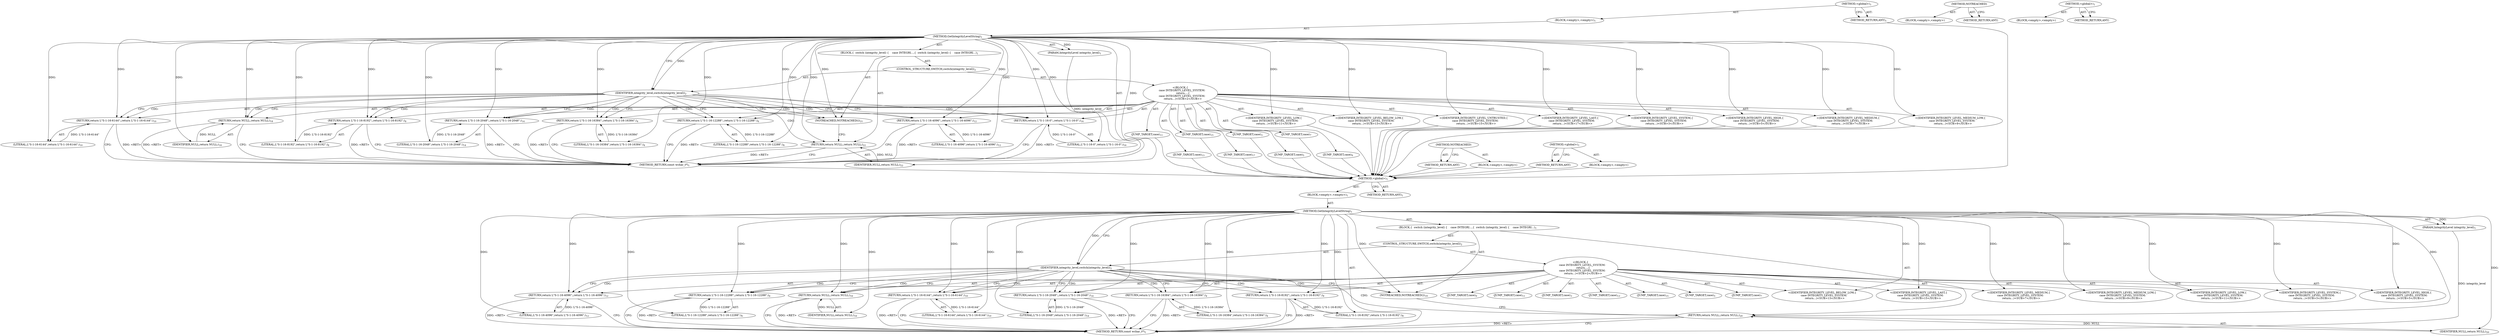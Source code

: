 digraph "&lt;global&gt;" {
vulnerable_6 [label=<(METHOD,&lt;global&gt;)<SUB>1</SUB>>];
vulnerable_7 [label=<(BLOCK,&lt;empty&gt;,&lt;empty&gt;)<SUB>1</SUB>>];
vulnerable_8 [label=<(METHOD,GetIntegrityLevelString)<SUB>1</SUB>>];
vulnerable_9 [label=<(PARAM,IntegrityLevel integrity_level)<SUB>1</SUB>>];
vulnerable_10 [label=<(BLOCK,{
  switch (integrity_level) {
    case INTEGRI...,{
  switch (integrity_level) {
    case INTEGRI...)<SUB>1</SUB>>];
vulnerable_11 [label=<(CONTROL_STRUCTURE,SWITCH,switch(integrity_level))<SUB>2</SUB>>];
vulnerable_12 [label=<(IDENTIFIER,integrity_level,switch(integrity_level))<SUB>2</SUB>>];
vulnerable_13 [label="<(BLOCK,{
    case INTEGRITY_LEVEL_SYSTEM:
      return...,{
    case INTEGRITY_LEVEL_SYSTEM:
      return...)<SUB>2</SUB>>"];
vulnerable_14 [label=<(JUMP_TARGET,case)<SUB>3</SUB>>];
vulnerable_15 [label="<(IDENTIFIER,INTEGRITY_LEVEL_SYSTEM,{
    case INTEGRITY_LEVEL_SYSTEM:
      return...)<SUB>3</SUB>>"];
vulnerable_16 [label=<(RETURN,return L&quot;S-1-16-16384&quot;;,return L&quot;S-1-16-16384&quot;;)<SUB>4</SUB>>];
vulnerable_17 [label=<(LITERAL,L&quot;S-1-16-16384&quot;,return L&quot;S-1-16-16384&quot;;)<SUB>4</SUB>>];
vulnerable_18 [label=<(JUMP_TARGET,case)<SUB>5</SUB>>];
vulnerable_19 [label="<(IDENTIFIER,INTEGRITY_LEVEL_HIGH,{
    case INTEGRITY_LEVEL_SYSTEM:
      return...)<SUB>5</SUB>>"];
vulnerable_20 [label=<(RETURN,return L&quot;S-1-16-12288&quot;;,return L&quot;S-1-16-12288&quot;;)<SUB>6</SUB>>];
vulnerable_21 [label=<(LITERAL,L&quot;S-1-16-12288&quot;,return L&quot;S-1-16-12288&quot;;)<SUB>6</SUB>>];
vulnerable_22 [label=<(JUMP_TARGET,case)<SUB>7</SUB>>];
vulnerable_23 [label="<(IDENTIFIER,INTEGRITY_LEVEL_MEDIUM,{
    case INTEGRITY_LEVEL_SYSTEM:
      return...)<SUB>7</SUB>>"];
vulnerable_24 [label=<(RETURN,return L&quot;S-1-16-8192&quot;;,return L&quot;S-1-16-8192&quot;;)<SUB>8</SUB>>];
vulnerable_25 [label=<(LITERAL,L&quot;S-1-16-8192&quot;,return L&quot;S-1-16-8192&quot;;)<SUB>8</SUB>>];
vulnerable_26 [label=<(JUMP_TARGET,case)<SUB>9</SUB>>];
vulnerable_27 [label="<(IDENTIFIER,INTEGRITY_LEVEL_MEDIUM_LOW,{
    case INTEGRITY_LEVEL_SYSTEM:
      return...)<SUB>9</SUB>>"];
vulnerable_28 [label=<(RETURN,return L&quot;S-1-16-6144&quot;;,return L&quot;S-1-16-6144&quot;;)<SUB>10</SUB>>];
vulnerable_29 [label=<(LITERAL,L&quot;S-1-16-6144&quot;,return L&quot;S-1-16-6144&quot;;)<SUB>10</SUB>>];
vulnerable_30 [label=<(JUMP_TARGET,case)<SUB>11</SUB>>];
vulnerable_31 [label="<(IDENTIFIER,INTEGRITY_LEVEL_LOW,{
    case INTEGRITY_LEVEL_SYSTEM:
      return...)<SUB>11</SUB>>"];
vulnerable_32 [label=<(RETURN,return L&quot;S-1-16-4096&quot;;,return L&quot;S-1-16-4096&quot;;)<SUB>12</SUB>>];
vulnerable_33 [label=<(LITERAL,L&quot;S-1-16-4096&quot;,return L&quot;S-1-16-4096&quot;;)<SUB>12</SUB>>];
vulnerable_34 [label=<(JUMP_TARGET,case)<SUB>13</SUB>>];
vulnerable_35 [label="<(IDENTIFIER,INTEGRITY_LEVEL_BELOW_LOW,{
    case INTEGRITY_LEVEL_SYSTEM:
      return...)<SUB>13</SUB>>"];
vulnerable_36 [label=<(RETURN,return L&quot;S-1-16-2048&quot;;,return L&quot;S-1-16-2048&quot;;)<SUB>14</SUB>>];
vulnerable_37 [label=<(LITERAL,L&quot;S-1-16-2048&quot;,return L&quot;S-1-16-2048&quot;;)<SUB>14</SUB>>];
vulnerable_38 [label=<(JUMP_TARGET,case)<SUB>15</SUB>>];
vulnerable_39 [label="<(IDENTIFIER,INTEGRITY_LEVEL_LAST,{
    case INTEGRITY_LEVEL_SYSTEM:
      return...)<SUB>15</SUB>>"];
vulnerable_40 [label=<(RETURN,return NULL;,return NULL;)<SUB>16</SUB>>];
vulnerable_41 [label=<(IDENTIFIER,NULL,return NULL;)<SUB>16</SUB>>];
vulnerable_42 [label=<(NOTREACHED,NOTREACHED())<SUB>19</SUB>>];
vulnerable_43 [label=<(RETURN,return NULL;,return NULL;)<SUB>20</SUB>>];
vulnerable_44 [label=<(IDENTIFIER,NULL,return NULL;)<SUB>20</SUB>>];
vulnerable_45 [label=<(METHOD_RETURN,const wchar_t*)<SUB>1</SUB>>];
vulnerable_47 [label=<(METHOD_RETURN,ANY)<SUB>1</SUB>>];
vulnerable_68 [label=<(METHOD,NOTREACHED)>];
vulnerable_69 [label=<(BLOCK,&lt;empty&gt;,&lt;empty&gt;)>];
vulnerable_70 [label=<(METHOD_RETURN,ANY)>];
vulnerable_62 [label=<(METHOD,&lt;global&gt;)<SUB>1</SUB>>];
vulnerable_63 [label=<(BLOCK,&lt;empty&gt;,&lt;empty&gt;)>];
vulnerable_64 [label=<(METHOD_RETURN,ANY)>];
fixed_6 [label=<(METHOD,&lt;global&gt;)<SUB>1</SUB>>];
fixed_7 [label=<(BLOCK,&lt;empty&gt;,&lt;empty&gt;)<SUB>1</SUB>>];
fixed_8 [label=<(METHOD,GetIntegrityLevelString)<SUB>1</SUB>>];
fixed_9 [label=<(PARAM,IntegrityLevel integrity_level)<SUB>1</SUB>>];
fixed_10 [label=<(BLOCK,{
  switch (integrity_level) {
    case INTEGRI...,{
  switch (integrity_level) {
    case INTEGRI...)<SUB>1</SUB>>];
fixed_11 [label=<(CONTROL_STRUCTURE,SWITCH,switch(integrity_level))<SUB>2</SUB>>];
fixed_12 [label=<(IDENTIFIER,integrity_level,switch(integrity_level))<SUB>2</SUB>>];
fixed_13 [label="<(BLOCK,{
    case INTEGRITY_LEVEL_SYSTEM:
      return...,{
    case INTEGRITY_LEVEL_SYSTEM:
      return...)<SUB>2</SUB>>"];
fixed_14 [label=<(JUMP_TARGET,case)<SUB>3</SUB>>];
fixed_15 [label="<(IDENTIFIER,INTEGRITY_LEVEL_SYSTEM,{
    case INTEGRITY_LEVEL_SYSTEM:
      return...)<SUB>3</SUB>>"];
fixed_16 [label=<(RETURN,return L&quot;S-1-16-16384&quot;;,return L&quot;S-1-16-16384&quot;;)<SUB>4</SUB>>];
fixed_17 [label=<(LITERAL,L&quot;S-1-16-16384&quot;,return L&quot;S-1-16-16384&quot;;)<SUB>4</SUB>>];
fixed_18 [label=<(JUMP_TARGET,case)<SUB>5</SUB>>];
fixed_19 [label="<(IDENTIFIER,INTEGRITY_LEVEL_HIGH,{
    case INTEGRITY_LEVEL_SYSTEM:
      return...)<SUB>5</SUB>>"];
fixed_20 [label=<(RETURN,return L&quot;S-1-16-12288&quot;;,return L&quot;S-1-16-12288&quot;;)<SUB>6</SUB>>];
fixed_21 [label=<(LITERAL,L&quot;S-1-16-12288&quot;,return L&quot;S-1-16-12288&quot;;)<SUB>6</SUB>>];
fixed_22 [label=<(JUMP_TARGET,case)<SUB>7</SUB>>];
fixed_23 [label="<(IDENTIFIER,INTEGRITY_LEVEL_MEDIUM,{
    case INTEGRITY_LEVEL_SYSTEM:
      return...)<SUB>7</SUB>>"];
fixed_24 [label=<(RETURN,return L&quot;S-1-16-8192&quot;;,return L&quot;S-1-16-8192&quot;;)<SUB>8</SUB>>];
fixed_25 [label=<(LITERAL,L&quot;S-1-16-8192&quot;,return L&quot;S-1-16-8192&quot;;)<SUB>8</SUB>>];
fixed_26 [label=<(JUMP_TARGET,case)<SUB>9</SUB>>];
fixed_27 [label="<(IDENTIFIER,INTEGRITY_LEVEL_MEDIUM_LOW,{
    case INTEGRITY_LEVEL_SYSTEM:
      return...)<SUB>9</SUB>>"];
fixed_28 [label=<(RETURN,return L&quot;S-1-16-6144&quot;;,return L&quot;S-1-16-6144&quot;;)<SUB>10</SUB>>];
fixed_29 [label=<(LITERAL,L&quot;S-1-16-6144&quot;,return L&quot;S-1-16-6144&quot;;)<SUB>10</SUB>>];
fixed_30 [label=<(JUMP_TARGET,case)<SUB>11</SUB>>];
fixed_31 [label="<(IDENTIFIER,INTEGRITY_LEVEL_LOW,{
    case INTEGRITY_LEVEL_SYSTEM:
      return...)<SUB>11</SUB>>"];
fixed_32 [label=<(RETURN,return L&quot;S-1-16-4096&quot;;,return L&quot;S-1-16-4096&quot;;)<SUB>12</SUB>>];
fixed_33 [label=<(LITERAL,L&quot;S-1-16-4096&quot;,return L&quot;S-1-16-4096&quot;;)<SUB>12</SUB>>];
fixed_34 [label=<(JUMP_TARGET,case)<SUB>13</SUB>>];
fixed_35 [label="<(IDENTIFIER,INTEGRITY_LEVEL_BELOW_LOW,{
    case INTEGRITY_LEVEL_SYSTEM:
      return...)<SUB>13</SUB>>"];
fixed_36 [label=<(RETURN,return L&quot;S-1-16-2048&quot;;,return L&quot;S-1-16-2048&quot;;)<SUB>14</SUB>>];
fixed_37 [label=<(LITERAL,L&quot;S-1-16-2048&quot;,return L&quot;S-1-16-2048&quot;;)<SUB>14</SUB>>];
fixed_38 [label=<(JUMP_TARGET,case)<SUB>15</SUB>>];
fixed_39 [label="<(IDENTIFIER,INTEGRITY_LEVEL_UNTRUSTED,{
    case INTEGRITY_LEVEL_SYSTEM:
      return...)<SUB>15</SUB>>"];
fixed_40 [label=<(RETURN,return L&quot;S-1-16-0&quot;;,return L&quot;S-1-16-0&quot;;)<SUB>16</SUB>>];
fixed_41 [label=<(LITERAL,L&quot;S-1-16-0&quot;,return L&quot;S-1-16-0&quot;;)<SUB>16</SUB>>];
fixed_42 [label=<(JUMP_TARGET,case)<SUB>17</SUB>>];
fixed_43 [label="<(IDENTIFIER,INTEGRITY_LEVEL_LAST,{
    case INTEGRITY_LEVEL_SYSTEM:
      return...)<SUB>17</SUB>>"];
fixed_44 [label=<(RETURN,return NULL;,return NULL;)<SUB>18</SUB>>];
fixed_45 [label=<(IDENTIFIER,NULL,return NULL;)<SUB>18</SUB>>];
fixed_46 [label=<(NOTREACHED,NOTREACHED())<SUB>21</SUB>>];
fixed_47 [label=<(RETURN,return NULL;,return NULL;)<SUB>22</SUB>>];
fixed_48 [label=<(IDENTIFIER,NULL,return NULL;)<SUB>22</SUB>>];
fixed_49 [label=<(METHOD_RETURN,const wchar_t*)<SUB>1</SUB>>];
fixed_51 [label=<(METHOD_RETURN,ANY)<SUB>1</SUB>>];
fixed_74 [label=<(METHOD,NOTREACHED)>];
fixed_75 [label=<(BLOCK,&lt;empty&gt;,&lt;empty&gt;)>];
fixed_76 [label=<(METHOD_RETURN,ANY)>];
fixed_68 [label=<(METHOD,&lt;global&gt;)<SUB>1</SUB>>];
fixed_69 [label=<(BLOCK,&lt;empty&gt;,&lt;empty&gt;)>];
fixed_70 [label=<(METHOD_RETURN,ANY)>];
vulnerable_6 -> vulnerable_7  [key=0, label="AST: "];
vulnerable_6 -> vulnerable_47  [key=0, label="AST: "];
vulnerable_6 -> vulnerable_47  [key=1, label="CFG: "];
vulnerable_7 -> vulnerable_8  [key=0, label="AST: "];
vulnerable_8 -> vulnerable_9  [key=0, label="AST: "];
vulnerable_8 -> vulnerable_9  [key=1, label="DDG: "];
vulnerable_8 -> vulnerable_10  [key=0, label="AST: "];
vulnerable_8 -> vulnerable_45  [key=0, label="AST: "];
vulnerable_8 -> vulnerable_12  [key=0, label="CFG: "];
vulnerable_8 -> vulnerable_12  [key=1, label="DDG: "];
vulnerable_8 -> vulnerable_42  [key=0, label="DDG: "];
vulnerable_8 -> vulnerable_43  [key=0, label="DDG: "];
vulnerable_8 -> vulnerable_44  [key=0, label="DDG: "];
vulnerable_8 -> vulnerable_15  [key=0, label="DDG: "];
vulnerable_8 -> vulnerable_16  [key=0, label="DDG: "];
vulnerable_8 -> vulnerable_19  [key=0, label="DDG: "];
vulnerable_8 -> vulnerable_20  [key=0, label="DDG: "];
vulnerable_8 -> vulnerable_23  [key=0, label="DDG: "];
vulnerable_8 -> vulnerable_24  [key=0, label="DDG: "];
vulnerable_8 -> vulnerable_27  [key=0, label="DDG: "];
vulnerable_8 -> vulnerable_28  [key=0, label="DDG: "];
vulnerable_8 -> vulnerable_31  [key=0, label="DDG: "];
vulnerable_8 -> vulnerable_32  [key=0, label="DDG: "];
vulnerable_8 -> vulnerable_35  [key=0, label="DDG: "];
vulnerable_8 -> vulnerable_36  [key=0, label="DDG: "];
vulnerable_8 -> vulnerable_39  [key=0, label="DDG: "];
vulnerable_8 -> vulnerable_40  [key=0, label="DDG: "];
vulnerable_8 -> vulnerable_17  [key=0, label="DDG: "];
vulnerable_8 -> vulnerable_21  [key=0, label="DDG: "];
vulnerable_8 -> vulnerable_25  [key=0, label="DDG: "];
vulnerable_8 -> vulnerable_29  [key=0, label="DDG: "];
vulnerable_8 -> vulnerable_33  [key=0, label="DDG: "];
vulnerable_8 -> vulnerable_37  [key=0, label="DDG: "];
vulnerable_8 -> vulnerable_41  [key=0, label="DDG: "];
vulnerable_9 -> vulnerable_45  [key=0, label="DDG: integrity_level"];
vulnerable_10 -> vulnerable_11  [key=0, label="AST: "];
vulnerable_10 -> vulnerable_42  [key=0, label="AST: "];
vulnerable_10 -> vulnerable_43  [key=0, label="AST: "];
vulnerable_11 -> vulnerable_12  [key=0, label="AST: "];
vulnerable_11 -> vulnerable_13  [key=0, label="AST: "];
vulnerable_12 -> vulnerable_42  [key=0, label="CFG: "];
vulnerable_12 -> vulnerable_42  [key=1, label="CDG: "];
vulnerable_12 -> vulnerable_16  [key=0, label="CFG: "];
vulnerable_12 -> vulnerable_16  [key=1, label="CDG: "];
vulnerable_12 -> vulnerable_20  [key=0, label="CFG: "];
vulnerable_12 -> vulnerable_20  [key=1, label="CDG: "];
vulnerable_12 -> vulnerable_24  [key=0, label="CFG: "];
vulnerable_12 -> vulnerable_24  [key=1, label="CDG: "];
vulnerable_12 -> vulnerable_28  [key=0, label="CFG: "];
vulnerable_12 -> vulnerable_28  [key=1, label="CDG: "];
vulnerable_12 -> vulnerable_32  [key=0, label="CFG: "];
vulnerable_12 -> vulnerable_32  [key=1, label="CDG: "];
vulnerable_12 -> vulnerable_36  [key=0, label="CFG: "];
vulnerable_12 -> vulnerable_36  [key=1, label="CDG: "];
vulnerable_12 -> vulnerable_40  [key=0, label="CFG: "];
vulnerable_12 -> vulnerable_40  [key=1, label="CDG: "];
vulnerable_12 -> vulnerable_43  [key=0, label="CDG: "];
vulnerable_13 -> vulnerable_14  [key=0, label="AST: "];
vulnerable_13 -> vulnerable_15  [key=0, label="AST: "];
vulnerable_13 -> vulnerable_16  [key=0, label="AST: "];
vulnerable_13 -> vulnerable_18  [key=0, label="AST: "];
vulnerable_13 -> vulnerable_19  [key=0, label="AST: "];
vulnerable_13 -> vulnerable_20  [key=0, label="AST: "];
vulnerable_13 -> vulnerable_22  [key=0, label="AST: "];
vulnerable_13 -> vulnerable_23  [key=0, label="AST: "];
vulnerable_13 -> vulnerable_24  [key=0, label="AST: "];
vulnerable_13 -> vulnerable_26  [key=0, label="AST: "];
vulnerable_13 -> vulnerable_27  [key=0, label="AST: "];
vulnerable_13 -> vulnerable_28  [key=0, label="AST: "];
vulnerable_13 -> vulnerable_30  [key=0, label="AST: "];
vulnerable_13 -> vulnerable_31  [key=0, label="AST: "];
vulnerable_13 -> vulnerable_32  [key=0, label="AST: "];
vulnerable_13 -> vulnerable_34  [key=0, label="AST: "];
vulnerable_13 -> vulnerable_35  [key=0, label="AST: "];
vulnerable_13 -> vulnerable_36  [key=0, label="AST: "];
vulnerable_13 -> vulnerable_38  [key=0, label="AST: "];
vulnerable_13 -> vulnerable_39  [key=0, label="AST: "];
vulnerable_13 -> vulnerable_40  [key=0, label="AST: "];
vulnerable_16 -> vulnerable_17  [key=0, label="AST: "];
vulnerable_16 -> vulnerable_45  [key=0, label="CFG: "];
vulnerable_16 -> vulnerable_45  [key=1, label="DDG: &lt;RET&gt;"];
vulnerable_17 -> vulnerable_16  [key=0, label="DDG: L&quot;S-1-16-16384&quot;"];
vulnerable_20 -> vulnerable_21  [key=0, label="AST: "];
vulnerable_20 -> vulnerable_45  [key=0, label="CFG: "];
vulnerable_20 -> vulnerable_45  [key=1, label="DDG: &lt;RET&gt;"];
vulnerable_21 -> vulnerable_20  [key=0, label="DDG: L&quot;S-1-16-12288&quot;"];
vulnerable_24 -> vulnerable_25  [key=0, label="AST: "];
vulnerable_24 -> vulnerable_45  [key=0, label="CFG: "];
vulnerable_24 -> vulnerable_45  [key=1, label="DDG: &lt;RET&gt;"];
vulnerable_25 -> vulnerable_24  [key=0, label="DDG: L&quot;S-1-16-8192&quot;"];
vulnerable_28 -> vulnerable_29  [key=0, label="AST: "];
vulnerable_28 -> vulnerable_45  [key=0, label="CFG: "];
vulnerable_28 -> vulnerable_45  [key=1, label="DDG: &lt;RET&gt;"];
vulnerable_29 -> vulnerable_28  [key=0, label="DDG: L&quot;S-1-16-6144&quot;"];
vulnerable_32 -> vulnerable_33  [key=0, label="AST: "];
vulnerable_32 -> vulnerable_45  [key=0, label="CFG: "];
vulnerable_32 -> vulnerable_45  [key=1, label="DDG: &lt;RET&gt;"];
vulnerable_33 -> vulnerable_32  [key=0, label="DDG: L&quot;S-1-16-4096&quot;"];
vulnerable_36 -> vulnerable_37  [key=0, label="AST: "];
vulnerable_36 -> vulnerable_45  [key=0, label="CFG: "];
vulnerable_36 -> vulnerable_45  [key=1, label="DDG: &lt;RET&gt;"];
vulnerable_37 -> vulnerable_36  [key=0, label="DDG: L&quot;S-1-16-2048&quot;"];
vulnerable_40 -> vulnerable_41  [key=0, label="AST: "];
vulnerable_40 -> vulnerable_45  [key=0, label="CFG: "];
vulnerable_40 -> vulnerable_45  [key=1, label="DDG: &lt;RET&gt;"];
vulnerable_41 -> vulnerable_40  [key=0, label="DDG: NULL"];
vulnerable_42 -> vulnerable_43  [key=0, label="CFG: "];
vulnerable_43 -> vulnerable_44  [key=0, label="AST: "];
vulnerable_43 -> vulnerable_45  [key=0, label="CFG: "];
vulnerable_43 -> vulnerable_45  [key=1, label="DDG: &lt;RET&gt;"];
vulnerable_44 -> vulnerable_43  [key=0, label="DDG: NULL"];
vulnerable_68 -> vulnerable_69  [key=0, label="AST: "];
vulnerable_68 -> vulnerable_70  [key=0, label="AST: "];
vulnerable_68 -> vulnerable_70  [key=1, label="CFG: "];
vulnerable_62 -> vulnerable_63  [key=0, label="AST: "];
vulnerable_62 -> vulnerable_64  [key=0, label="AST: "];
vulnerable_62 -> vulnerable_64  [key=1, label="CFG: "];
fixed_6 -> fixed_7  [key=0, label="AST: "];
fixed_6 -> fixed_51  [key=0, label="AST: "];
fixed_6 -> fixed_51  [key=1, label="CFG: "];
fixed_7 -> fixed_8  [key=0, label="AST: "];
fixed_8 -> fixed_9  [key=0, label="AST: "];
fixed_8 -> fixed_9  [key=1, label="DDG: "];
fixed_8 -> fixed_10  [key=0, label="AST: "];
fixed_8 -> fixed_49  [key=0, label="AST: "];
fixed_8 -> fixed_12  [key=0, label="CFG: "];
fixed_8 -> fixed_12  [key=1, label="DDG: "];
fixed_8 -> fixed_46  [key=0, label="DDG: "];
fixed_8 -> fixed_47  [key=0, label="DDG: "];
fixed_8 -> fixed_48  [key=0, label="DDG: "];
fixed_8 -> fixed_15  [key=0, label="DDG: "];
fixed_8 -> fixed_16  [key=0, label="DDG: "];
fixed_8 -> fixed_19  [key=0, label="DDG: "];
fixed_8 -> fixed_20  [key=0, label="DDG: "];
fixed_8 -> fixed_23  [key=0, label="DDG: "];
fixed_8 -> fixed_24  [key=0, label="DDG: "];
fixed_8 -> fixed_27  [key=0, label="DDG: "];
fixed_8 -> fixed_28  [key=0, label="DDG: "];
fixed_8 -> fixed_31  [key=0, label="DDG: "];
fixed_8 -> fixed_32  [key=0, label="DDG: "];
fixed_8 -> fixed_35  [key=0, label="DDG: "];
fixed_8 -> fixed_36  [key=0, label="DDG: "];
fixed_8 -> fixed_39  [key=0, label="DDG: "];
fixed_8 -> fixed_40  [key=0, label="DDG: "];
fixed_8 -> fixed_43  [key=0, label="DDG: "];
fixed_8 -> fixed_44  [key=0, label="DDG: "];
fixed_8 -> fixed_17  [key=0, label="DDG: "];
fixed_8 -> fixed_21  [key=0, label="DDG: "];
fixed_8 -> fixed_25  [key=0, label="DDG: "];
fixed_8 -> fixed_29  [key=0, label="DDG: "];
fixed_8 -> fixed_33  [key=0, label="DDG: "];
fixed_8 -> fixed_37  [key=0, label="DDG: "];
fixed_8 -> fixed_41  [key=0, label="DDG: "];
fixed_8 -> fixed_45  [key=0, label="DDG: "];
fixed_9 -> fixed_49  [key=0, label="DDG: integrity_level"];
fixed_10 -> fixed_11  [key=0, label="AST: "];
fixed_10 -> fixed_46  [key=0, label="AST: "];
fixed_10 -> fixed_47  [key=0, label="AST: "];
fixed_11 -> fixed_12  [key=0, label="AST: "];
fixed_11 -> fixed_13  [key=0, label="AST: "];
fixed_12 -> fixed_46  [key=0, label="CFG: "];
fixed_12 -> fixed_46  [key=1, label="CDG: "];
fixed_12 -> fixed_16  [key=0, label="CFG: "];
fixed_12 -> fixed_16  [key=1, label="CDG: "];
fixed_12 -> fixed_20  [key=0, label="CFG: "];
fixed_12 -> fixed_20  [key=1, label="CDG: "];
fixed_12 -> fixed_24  [key=0, label="CFG: "];
fixed_12 -> fixed_24  [key=1, label="CDG: "];
fixed_12 -> fixed_28  [key=0, label="CFG: "];
fixed_12 -> fixed_28  [key=1, label="CDG: "];
fixed_12 -> fixed_32  [key=0, label="CFG: "];
fixed_12 -> fixed_32  [key=1, label="CDG: "];
fixed_12 -> fixed_36  [key=0, label="CFG: "];
fixed_12 -> fixed_36  [key=1, label="CDG: "];
fixed_12 -> fixed_40  [key=0, label="CFG: "];
fixed_12 -> fixed_40  [key=1, label="CDG: "];
fixed_12 -> fixed_44  [key=0, label="CFG: "];
fixed_12 -> fixed_44  [key=1, label="CDG: "];
fixed_12 -> fixed_47  [key=0, label="CDG: "];
fixed_13 -> fixed_14  [key=0, label="AST: "];
fixed_13 -> fixed_15  [key=0, label="AST: "];
fixed_13 -> fixed_16  [key=0, label="AST: "];
fixed_13 -> fixed_18  [key=0, label="AST: "];
fixed_13 -> fixed_19  [key=0, label="AST: "];
fixed_13 -> fixed_20  [key=0, label="AST: "];
fixed_13 -> fixed_22  [key=0, label="AST: "];
fixed_13 -> fixed_23  [key=0, label="AST: "];
fixed_13 -> fixed_24  [key=0, label="AST: "];
fixed_13 -> fixed_26  [key=0, label="AST: "];
fixed_13 -> fixed_27  [key=0, label="AST: "];
fixed_13 -> fixed_28  [key=0, label="AST: "];
fixed_13 -> fixed_30  [key=0, label="AST: "];
fixed_13 -> fixed_31  [key=0, label="AST: "];
fixed_13 -> fixed_32  [key=0, label="AST: "];
fixed_13 -> fixed_34  [key=0, label="AST: "];
fixed_13 -> fixed_35  [key=0, label="AST: "];
fixed_13 -> fixed_36  [key=0, label="AST: "];
fixed_13 -> fixed_38  [key=0, label="AST: "];
fixed_13 -> fixed_39  [key=0, label="AST: "];
fixed_13 -> fixed_40  [key=0, label="AST: "];
fixed_13 -> fixed_42  [key=0, label="AST: "];
fixed_13 -> fixed_43  [key=0, label="AST: "];
fixed_13 -> fixed_44  [key=0, label="AST: "];
fixed_14 -> vulnerable_6  [key=0];
fixed_15 -> vulnerable_6  [key=0];
fixed_16 -> fixed_17  [key=0, label="AST: "];
fixed_16 -> fixed_49  [key=0, label="CFG: "];
fixed_16 -> fixed_49  [key=1, label="DDG: &lt;RET&gt;"];
fixed_17 -> fixed_16  [key=0, label="DDG: L&quot;S-1-16-16384&quot;"];
fixed_18 -> vulnerable_6  [key=0];
fixed_19 -> vulnerable_6  [key=0];
fixed_20 -> fixed_21  [key=0, label="AST: "];
fixed_20 -> fixed_49  [key=0, label="CFG: "];
fixed_20 -> fixed_49  [key=1, label="DDG: &lt;RET&gt;"];
fixed_21 -> fixed_20  [key=0, label="DDG: L&quot;S-1-16-12288&quot;"];
fixed_22 -> vulnerable_6  [key=0];
fixed_23 -> vulnerable_6  [key=0];
fixed_24 -> fixed_25  [key=0, label="AST: "];
fixed_24 -> fixed_49  [key=0, label="CFG: "];
fixed_24 -> fixed_49  [key=1, label="DDG: &lt;RET&gt;"];
fixed_25 -> fixed_24  [key=0, label="DDG: L&quot;S-1-16-8192&quot;"];
fixed_26 -> vulnerable_6  [key=0];
fixed_27 -> vulnerable_6  [key=0];
fixed_28 -> fixed_29  [key=0, label="AST: "];
fixed_28 -> fixed_49  [key=0, label="CFG: "];
fixed_28 -> fixed_49  [key=1, label="DDG: &lt;RET&gt;"];
fixed_29 -> fixed_28  [key=0, label="DDG: L&quot;S-1-16-6144&quot;"];
fixed_30 -> vulnerable_6  [key=0];
fixed_31 -> vulnerable_6  [key=0];
fixed_32 -> fixed_33  [key=0, label="AST: "];
fixed_32 -> fixed_49  [key=0, label="CFG: "];
fixed_32 -> fixed_49  [key=1, label="DDG: &lt;RET&gt;"];
fixed_33 -> fixed_32  [key=0, label="DDG: L&quot;S-1-16-4096&quot;"];
fixed_34 -> vulnerable_6  [key=0];
fixed_35 -> vulnerable_6  [key=0];
fixed_36 -> fixed_37  [key=0, label="AST: "];
fixed_36 -> fixed_49  [key=0, label="CFG: "];
fixed_36 -> fixed_49  [key=1, label="DDG: &lt;RET&gt;"];
fixed_37 -> fixed_36  [key=0, label="DDG: L&quot;S-1-16-2048&quot;"];
fixed_38 -> vulnerable_6  [key=0];
fixed_39 -> vulnerable_6  [key=0];
fixed_40 -> fixed_41  [key=0, label="AST: "];
fixed_40 -> fixed_49  [key=0, label="CFG: "];
fixed_40 -> fixed_49  [key=1, label="DDG: &lt;RET&gt;"];
fixed_41 -> fixed_40  [key=0, label="DDG: L&quot;S-1-16-0&quot;"];
fixed_42 -> vulnerable_6  [key=0];
fixed_43 -> vulnerable_6  [key=0];
fixed_44 -> fixed_45  [key=0, label="AST: "];
fixed_44 -> fixed_49  [key=0, label="CFG: "];
fixed_44 -> fixed_49  [key=1, label="DDG: &lt;RET&gt;"];
fixed_45 -> fixed_44  [key=0, label="DDG: NULL"];
fixed_46 -> fixed_47  [key=0, label="CFG: "];
fixed_47 -> fixed_48  [key=0, label="AST: "];
fixed_47 -> fixed_49  [key=0, label="CFG: "];
fixed_47 -> fixed_49  [key=1, label="DDG: &lt;RET&gt;"];
fixed_48 -> fixed_47  [key=0, label="DDG: NULL"];
fixed_49 -> vulnerable_6  [key=0];
fixed_51 -> vulnerable_6  [key=0];
fixed_74 -> fixed_75  [key=0, label="AST: "];
fixed_74 -> fixed_76  [key=0, label="AST: "];
fixed_74 -> fixed_76  [key=1, label="CFG: "];
fixed_75 -> vulnerable_6  [key=0];
fixed_76 -> vulnerable_6  [key=0];
fixed_68 -> fixed_69  [key=0, label="AST: "];
fixed_68 -> fixed_70  [key=0, label="AST: "];
fixed_68 -> fixed_70  [key=1, label="CFG: "];
fixed_69 -> vulnerable_6  [key=0];
fixed_70 -> vulnerable_6  [key=0];
}
